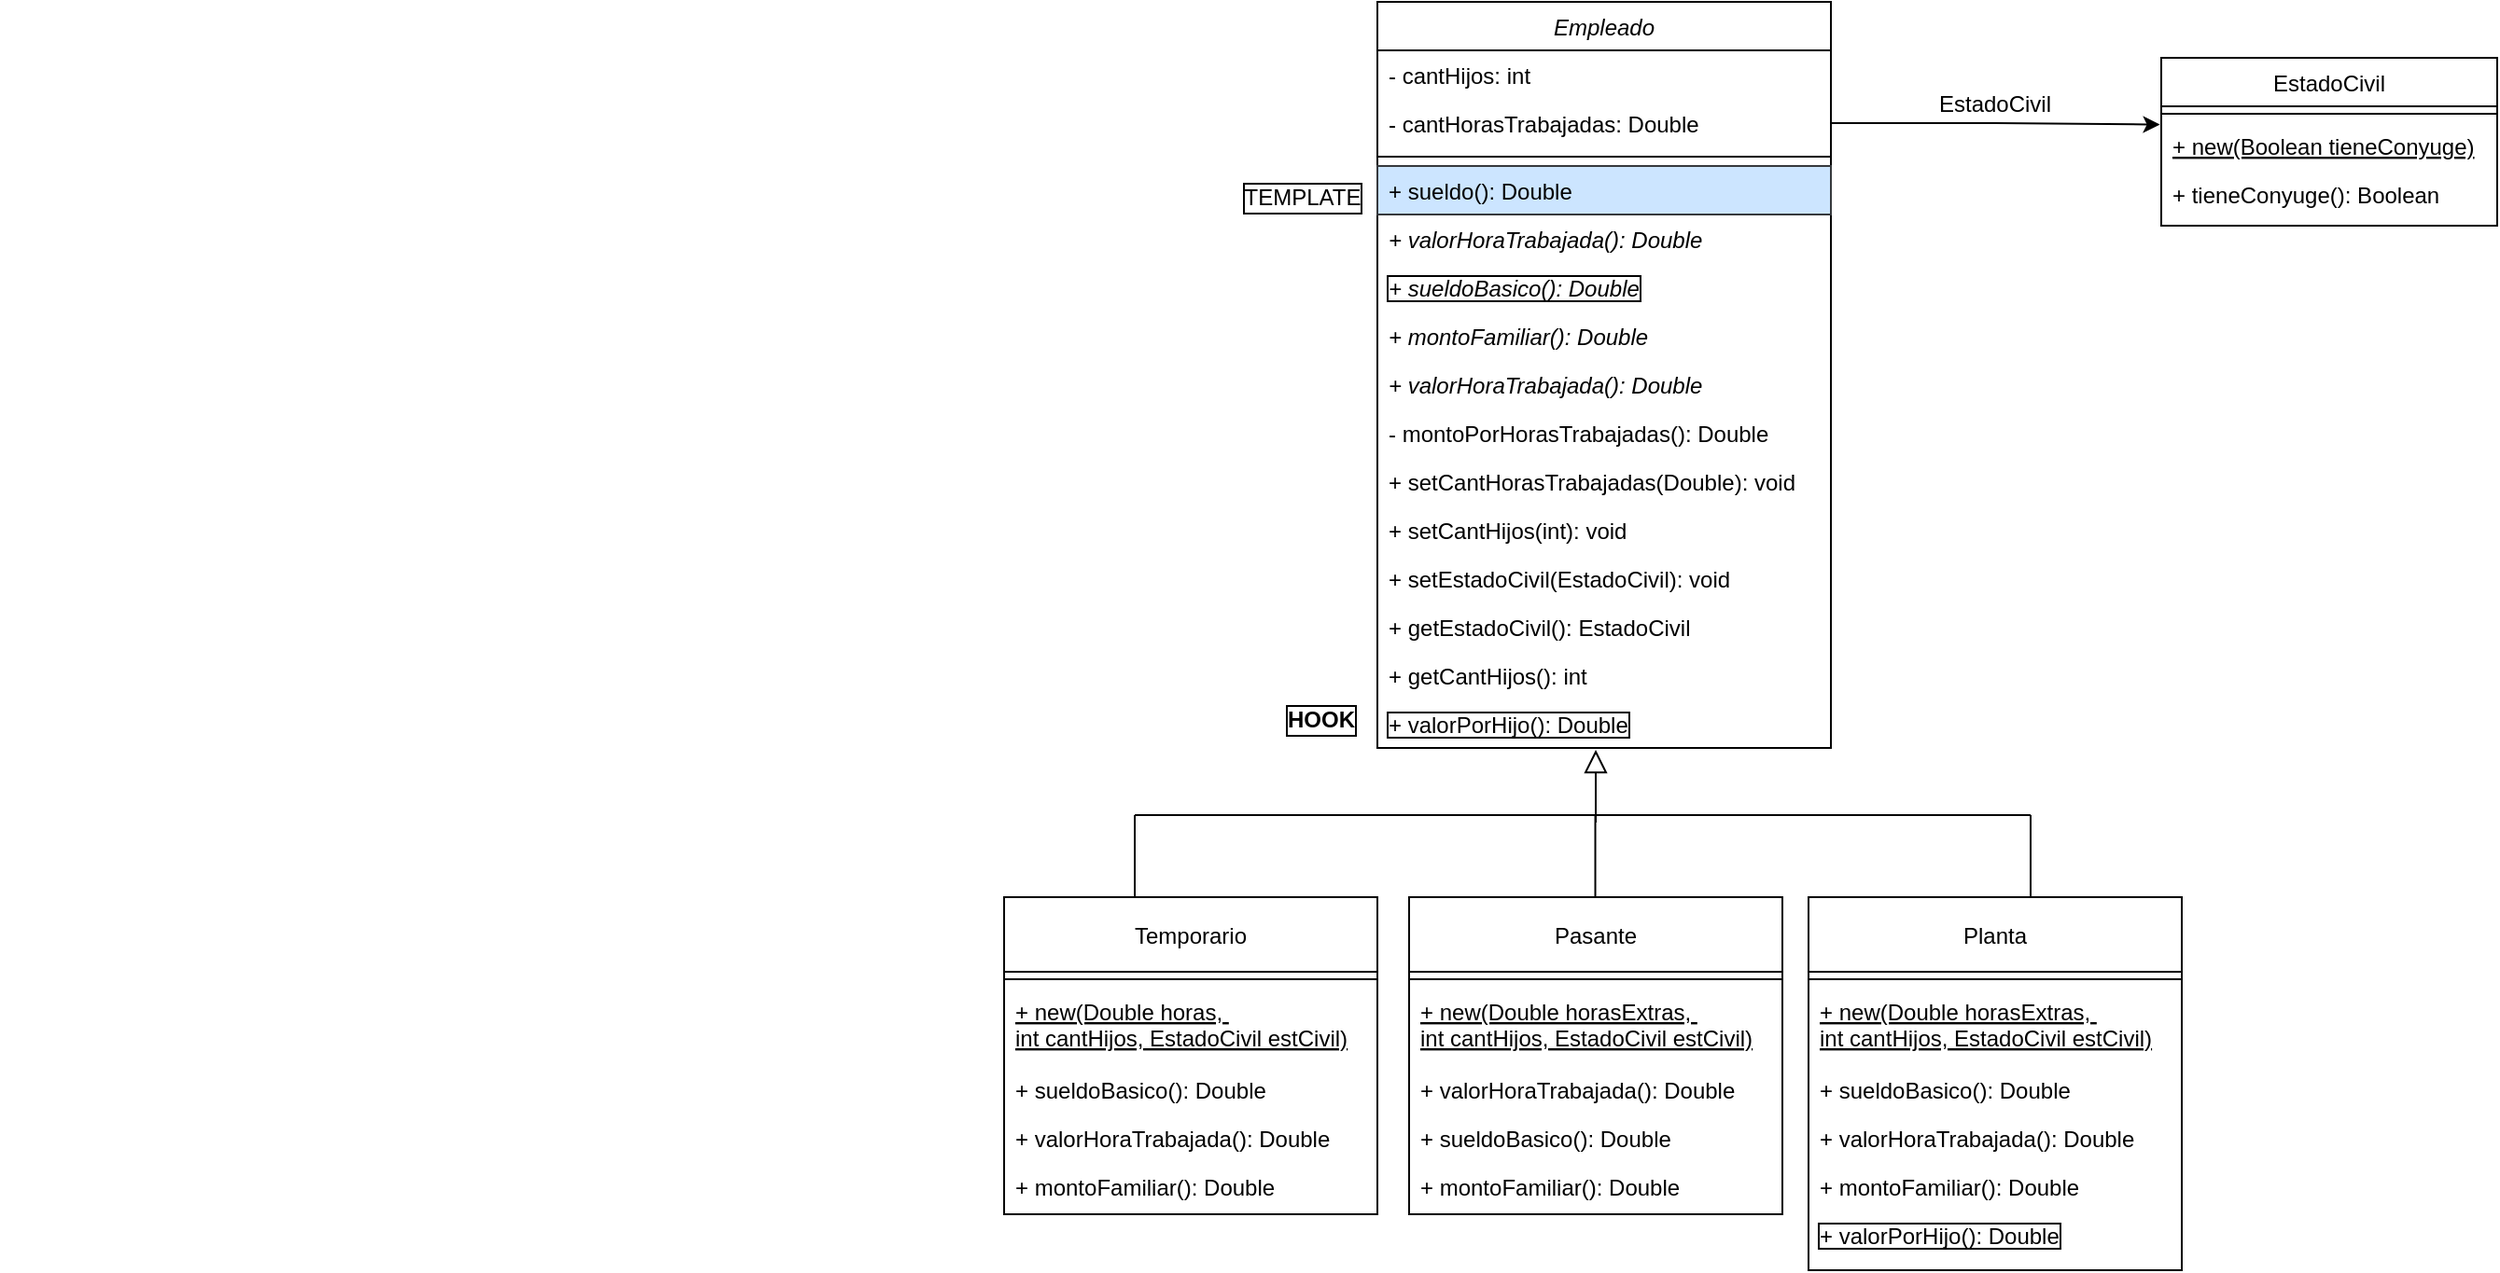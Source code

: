 <mxfile version="28.2.5">
  <diagram id="C5RBs43oDa-KdzZeNtuy" name="Page-1">
    <mxGraphModel dx="2298" dy="2453" grid="1" gridSize="10" guides="1" tooltips="1" connect="1" arrows="1" fold="1" page="1" pageScale="1" pageWidth="827" pageHeight="1169" math="0" shadow="0">
      <root>
        <mxCell id="WIyWlLk6GJQsqaUBKTNV-0" />
        <mxCell id="WIyWlLk6GJQsqaUBKTNV-1" parent="WIyWlLk6GJQsqaUBKTNV-0" />
        <mxCell id="UZqX43Rpj6E_O7g7snm4-7" value="EstadoCivil" style="swimlane;fontStyle=0;align=center;verticalAlign=top;childLayout=stackLayout;horizontal=1;startSize=26;horizontalStack=0;resizeParent=1;resizeLast=0;collapsible=1;marginBottom=0;rounded=0;shadow=0;strokeWidth=1;" parent="WIyWlLk6GJQsqaUBKTNV-1" vertex="1">
          <mxGeometry x="1230" y="-660" width="180" height="90" as="geometry">
            <mxRectangle x="560" y="380" width="160" height="26" as="alternateBounds" />
          </mxGeometry>
        </mxCell>
        <mxCell id="UZqX43Rpj6E_O7g7snm4-11" value="" style="line;html=1;strokeWidth=1;align=left;verticalAlign=middle;spacingTop=-1;spacingLeft=3;spacingRight=3;rotatable=0;labelPosition=right;points=[];portConstraint=eastwest;" parent="UZqX43Rpj6E_O7g7snm4-7" vertex="1">
          <mxGeometry y="26" width="180" height="8" as="geometry" />
        </mxCell>
        <mxCell id="UZqX43Rpj6E_O7g7snm4-12" value="+ new(Boolean tieneConyuge)" style="text;align=left;verticalAlign=top;spacingLeft=4;spacingRight=4;overflow=hidden;rotatable=0;points=[[0,0.5],[1,0.5]];portConstraint=eastwest;fontStyle=4" parent="UZqX43Rpj6E_O7g7snm4-7" vertex="1">
          <mxGeometry y="34" width="180" height="26" as="geometry" />
        </mxCell>
        <mxCell id="03YbIPLs-VKFAo-6Qb1y-49" value="+ tieneConyuge(): Boolean" style="text;align=left;verticalAlign=top;spacingLeft=4;spacingRight=4;overflow=hidden;rotatable=0;points=[[0,0.5],[1,0.5]];portConstraint=eastwest;" vertex="1" parent="UZqX43Rpj6E_O7g7snm4-7">
          <mxGeometry y="60" width="180" height="26" as="geometry" />
        </mxCell>
        <mxCell id="U2_cQN8DCtw2l2Un_i4g-39" style="edgeStyle=orthogonalEdgeStyle;rounded=0;orthogonalLoop=1;jettySize=auto;html=1;exitX=0.5;exitY=1;exitDx=0;exitDy=0;" parent="WIyWlLk6GJQsqaUBKTNV-1" edge="1">
          <mxGeometry relative="1" as="geometry">
            <mxPoint x="80" y="-190" as="sourcePoint" />
            <mxPoint x="80" y="-190" as="targetPoint" />
          </mxGeometry>
        </mxCell>
        <mxCell id="U2_cQN8DCtw2l2Un_i4g-49" value="" style="endArrow=none;html=1;rounded=0;" parent="WIyWlLk6GJQsqaUBKTNV-1" edge="1">
          <mxGeometry width="50" height="50" relative="1" as="geometry">
            <mxPoint x="680" y="-254" as="sourcePoint" />
            <mxPoint x="1160" y="-254" as="targetPoint" />
          </mxGeometry>
        </mxCell>
        <mxCell id="x0IX8e2E6TT8ZVlUjf_a-4" value="Empleado" style="swimlane;fontStyle=2;align=center;verticalAlign=top;childLayout=stackLayout;horizontal=1;startSize=26;horizontalStack=0;resizeParent=1;resizeLast=0;collapsible=1;marginBottom=0;rounded=0;shadow=0;strokeWidth=1;labelBorderColor=none;" parent="WIyWlLk6GJQsqaUBKTNV-1" vertex="1">
          <mxGeometry x="810" y="-690" width="243" height="400" as="geometry">
            <mxRectangle x="560" y="380" width="160" height="26" as="alternateBounds" />
          </mxGeometry>
        </mxCell>
        <mxCell id="03YbIPLs-VKFAo-6Qb1y-4" value="- cantHijos: int" style="text;align=left;verticalAlign=top;spacingLeft=4;spacingRight=4;overflow=hidden;rotatable=0;points=[[0,0.5],[1,0.5]];portConstraint=eastwest;fontStyle=0" vertex="1" parent="x0IX8e2E6TT8ZVlUjf_a-4">
          <mxGeometry y="26" width="243" height="26" as="geometry" />
        </mxCell>
        <mxCell id="03YbIPLs-VKFAo-6Qb1y-7" value="- cantHorasTrabajadas: Double" style="text;align=left;verticalAlign=top;spacingLeft=4;spacingRight=4;overflow=hidden;rotatable=0;points=[[0,0.5],[1,0.5]];portConstraint=eastwest;fontStyle=0" vertex="1" parent="x0IX8e2E6TT8ZVlUjf_a-4">
          <mxGeometry y="52" width="243" height="26" as="geometry" />
        </mxCell>
        <mxCell id="x0IX8e2E6TT8ZVlUjf_a-5" value="" style="line;html=1;strokeWidth=1;align=left;verticalAlign=middle;spacingTop=-1;spacingLeft=3;spacingRight=3;rotatable=0;labelPosition=right;points=[];portConstraint=eastwest;" parent="x0IX8e2E6TT8ZVlUjf_a-4" vertex="1">
          <mxGeometry y="78" width="243" height="10" as="geometry" />
        </mxCell>
        <mxCell id="x0IX8e2E6TT8ZVlUjf_a-6" value="+ sueldo(): Double" style="text;align=left;verticalAlign=top;spacingLeft=4;spacingRight=4;overflow=hidden;rotatable=0;points=[[0,0.5],[1,0.5]];portConstraint=eastwest;fontStyle=0;labelBackgroundColor=none;textShadow=0;fillColor=#cce5ff;strokeColor=#36393d;" parent="x0IX8e2E6TT8ZVlUjf_a-4" vertex="1">
          <mxGeometry y="88" width="243" height="26" as="geometry" />
        </mxCell>
        <mxCell id="03YbIPLs-VKFAo-6Qb1y-62" value="+ valorHoraTrabajada(): Double" style="text;align=left;verticalAlign=top;spacingLeft=4;spacingRight=4;overflow=hidden;rotatable=0;points=[[0,0.5],[1,0.5]];portConstraint=eastwest;fontStyle=2" vertex="1" parent="x0IX8e2E6TT8ZVlUjf_a-4">
          <mxGeometry y="114" width="243" height="26" as="geometry" />
        </mxCell>
        <mxCell id="x0IX8e2E6TT8ZVlUjf_a-7" value="+ sueldoBasico(): Double" style="text;align=left;verticalAlign=top;spacingLeft=4;spacingRight=4;overflow=hidden;rotatable=0;points=[[0,0.5],[1,0.5]];portConstraint=eastwest;fontStyle=2;labelBackgroundColor=none;labelBorderColor=default;" parent="x0IX8e2E6TT8ZVlUjf_a-4" vertex="1">
          <mxGeometry y="140" width="243" height="26" as="geometry" />
        </mxCell>
        <mxCell id="03YbIPLs-VKFAo-6Qb1y-51" value="+ montoFamiliar(): Double" style="text;align=left;verticalAlign=top;spacingLeft=4;spacingRight=4;overflow=hidden;rotatable=0;points=[[0,0.5],[1,0.5]];portConstraint=eastwest;fontStyle=2" vertex="1" parent="x0IX8e2E6TT8ZVlUjf_a-4">
          <mxGeometry y="166" width="243" height="26" as="geometry" />
        </mxCell>
        <mxCell id="03YbIPLs-VKFAo-6Qb1y-99" value="+ valorHoraTrabajada(): Double" style="text;align=left;verticalAlign=top;spacingLeft=4;spacingRight=4;overflow=hidden;rotatable=0;points=[[0,0.5],[1,0.5]];portConstraint=eastwest;fontStyle=2" vertex="1" parent="x0IX8e2E6TT8ZVlUjf_a-4">
          <mxGeometry y="192" width="243" height="26" as="geometry" />
        </mxCell>
        <mxCell id="03YbIPLs-VKFAo-6Qb1y-61" value="- montoPorHorasTrabajadas(): Double" style="text;align=left;verticalAlign=top;spacingLeft=4;spacingRight=4;overflow=hidden;rotatable=0;points=[[0,0.5],[1,0.5]];portConstraint=eastwest;fontStyle=0" vertex="1" parent="x0IX8e2E6TT8ZVlUjf_a-4">
          <mxGeometry y="218" width="243" height="26" as="geometry" />
        </mxCell>
        <mxCell id="03YbIPLs-VKFAo-6Qb1y-10" value="+ setCantHorasTrabajadas(Double): void" style="text;align=left;verticalAlign=top;spacingLeft=4;spacingRight=4;overflow=hidden;rotatable=0;points=[[0,0.5],[1,0.5]];portConstraint=eastwest;fontStyle=0" vertex="1" parent="x0IX8e2E6TT8ZVlUjf_a-4">
          <mxGeometry y="244" width="243" height="26" as="geometry" />
        </mxCell>
        <mxCell id="03YbIPLs-VKFAo-6Qb1y-9" value="+ setCantHijos(int): void" style="text;align=left;verticalAlign=top;spacingLeft=4;spacingRight=4;overflow=hidden;rotatable=0;points=[[0,0.5],[1,0.5]];portConstraint=eastwest;fontStyle=0" vertex="1" parent="x0IX8e2E6TT8ZVlUjf_a-4">
          <mxGeometry y="270" width="243" height="26" as="geometry" />
        </mxCell>
        <mxCell id="03YbIPLs-VKFAo-6Qb1y-77" value="+ setEstadoCivil(EstadoCivil): void" style="text;align=left;verticalAlign=top;spacingLeft=4;spacingRight=4;overflow=hidden;rotatable=0;points=[[0,0.5],[1,0.5]];portConstraint=eastwest;fontStyle=0" vertex="1" parent="x0IX8e2E6TT8ZVlUjf_a-4">
          <mxGeometry y="296" width="243" height="26" as="geometry" />
        </mxCell>
        <mxCell id="03YbIPLs-VKFAo-6Qb1y-46" value="+ getEstadoCivil(): EstadoCivil" style="text;align=left;verticalAlign=top;spacingLeft=4;spacingRight=4;overflow=hidden;rotatable=0;points=[[0,0.5],[1,0.5]];portConstraint=eastwest;fontStyle=0" vertex="1" parent="x0IX8e2E6TT8ZVlUjf_a-4">
          <mxGeometry y="322" width="243" height="26" as="geometry" />
        </mxCell>
        <mxCell id="03YbIPLs-VKFAo-6Qb1y-78" value="+ getCantHijos(): int" style="text;align=left;verticalAlign=top;spacingLeft=4;spacingRight=4;overflow=hidden;rotatable=0;points=[[0,0.5],[1,0.5]];portConstraint=eastwest;fontStyle=0" vertex="1" parent="x0IX8e2E6TT8ZVlUjf_a-4">
          <mxGeometry y="348" width="243" height="26" as="geometry" />
        </mxCell>
        <mxCell id="03YbIPLs-VKFAo-6Qb1y-103" value="+ valorPorHijo(): Double" style="text;align=left;verticalAlign=top;spacingLeft=4;spacingRight=4;overflow=hidden;rotatable=0;points=[[0,0.5],[1,0.5]];portConstraint=eastwest;fontStyle=0;labelBorderColor=light-dark(#000000,#990000);" vertex="1" parent="x0IX8e2E6TT8ZVlUjf_a-4">
          <mxGeometry y="374" width="243" height="26" as="geometry" />
        </mxCell>
        <mxCell id="x0IX8e2E6TT8ZVlUjf_a-9" value="Temporario" style="swimlane;fontStyle=0;align=center;verticalAlign=middle;childLayout=stackLayout;horizontal=1;startSize=40;horizontalStack=0;resizeParent=1;resizeLast=0;collapsible=1;marginBottom=0;rounded=0;shadow=0;strokeWidth=1;" parent="WIyWlLk6GJQsqaUBKTNV-1" vertex="1">
          <mxGeometry x="610" y="-210" width="200" height="170" as="geometry">
            <mxRectangle x="560" y="380" width="160" height="26" as="alternateBounds" />
          </mxGeometry>
        </mxCell>
        <mxCell id="x0IX8e2E6TT8ZVlUjf_a-10" value="" style="line;html=1;strokeWidth=1;align=left;verticalAlign=middle;spacingTop=-1;spacingLeft=3;spacingRight=3;rotatable=0;labelPosition=right;points=[];portConstraint=eastwest;" parent="x0IX8e2E6TT8ZVlUjf_a-9" vertex="1">
          <mxGeometry y="40" width="200" height="8" as="geometry" />
        </mxCell>
        <mxCell id="x0IX8e2E6TT8ZVlUjf_a-28" value="+ new(Double horas, &#xa;int cantHijos, EstadoCivil estCivil)" style="text;align=left;verticalAlign=top;spacingLeft=4;spacingRight=4;overflow=hidden;rotatable=0;points=[[0,0.5],[1,0.5]];portConstraint=eastwest;fontStyle=4" parent="x0IX8e2E6TT8ZVlUjf_a-9" vertex="1">
          <mxGeometry y="48" width="200" height="42" as="geometry" />
        </mxCell>
        <mxCell id="03YbIPLs-VKFAo-6Qb1y-67" value="+ sueldoBasico(): Double" style="text;align=left;verticalAlign=top;spacingLeft=4;spacingRight=4;overflow=hidden;rotatable=0;points=[[0,0.5],[1,0.5]];portConstraint=eastwest;fontStyle=0" vertex="1" parent="x0IX8e2E6TT8ZVlUjf_a-9">
          <mxGeometry y="90" width="200" height="26" as="geometry" />
        </mxCell>
        <mxCell id="03YbIPLs-VKFAo-6Qb1y-64" value="+ valorHoraTrabajada(): Double" style="text;align=left;verticalAlign=top;spacingLeft=4;spacingRight=4;overflow=hidden;rotatable=0;points=[[0,0.5],[1,0.5]];portConstraint=eastwest;fontStyle=0" vertex="1" parent="x0IX8e2E6TT8ZVlUjf_a-9">
          <mxGeometry y="116" width="200" height="26" as="geometry" />
        </mxCell>
        <mxCell id="03YbIPLs-VKFAo-6Qb1y-101" value="+ montoFamiliar(): Double" style="text;align=left;verticalAlign=top;spacingLeft=4;spacingRight=4;overflow=hidden;rotatable=0;points=[[0,0.5],[1,0.5]];portConstraint=eastwest;fontStyle=0" vertex="1" parent="x0IX8e2E6TT8ZVlUjf_a-9">
          <mxGeometry y="142" width="200" height="26" as="geometry" />
        </mxCell>
        <mxCell id="x0IX8e2E6TT8ZVlUjf_a-27" value="" style="endArrow=block;html=1;rounded=0;endFill=0;endSize=10;startSize=4;" parent="WIyWlLk6GJQsqaUBKTNV-1" edge="1">
          <mxGeometry width="50" height="50" relative="1" as="geometry">
            <mxPoint x="927" y="-250" as="sourcePoint" />
            <mxPoint x="927.01" y="-289" as="targetPoint" />
            <Array as="points" />
          </mxGeometry>
        </mxCell>
        <mxCell id="03YbIPLs-VKFAo-6Qb1y-28" value="Pasante" style="swimlane;fontStyle=0;align=center;verticalAlign=middle;childLayout=stackLayout;horizontal=1;startSize=40;horizontalStack=0;resizeParent=1;resizeLast=0;collapsible=1;marginBottom=0;rounded=0;shadow=0;strokeWidth=1;" vertex="1" parent="WIyWlLk6GJQsqaUBKTNV-1">
          <mxGeometry x="827" y="-210" width="200" height="170" as="geometry">
            <mxRectangle x="560" y="380" width="160" height="26" as="alternateBounds" />
          </mxGeometry>
        </mxCell>
        <mxCell id="03YbIPLs-VKFAo-6Qb1y-29" value="" style="line;html=1;strokeWidth=1;align=left;verticalAlign=middle;spacingTop=-1;spacingLeft=3;spacingRight=3;rotatable=0;labelPosition=right;points=[];portConstraint=eastwest;" vertex="1" parent="03YbIPLs-VKFAo-6Qb1y-28">
          <mxGeometry y="40" width="200" height="8" as="geometry" />
        </mxCell>
        <mxCell id="03YbIPLs-VKFAo-6Qb1y-44" value="+ new(Double horasExtras, &#xa;int cantHijos, EstadoCivil estCivil)" style="text;align=left;verticalAlign=top;spacingLeft=4;spacingRight=4;overflow=hidden;rotatable=0;points=[[0,0.5],[1,0.5]];portConstraint=eastwest;fontStyle=4" vertex="1" parent="03YbIPLs-VKFAo-6Qb1y-28">
          <mxGeometry y="48" width="200" height="42" as="geometry" />
        </mxCell>
        <mxCell id="03YbIPLs-VKFAo-6Qb1y-80" value="+ valorHoraTrabajada(): Double" style="text;align=left;verticalAlign=top;spacingLeft=4;spacingRight=4;overflow=hidden;rotatable=0;points=[[0,0.5],[1,0.5]];portConstraint=eastwest;fontStyle=0" vertex="1" parent="03YbIPLs-VKFAo-6Qb1y-28">
          <mxGeometry y="90" width="200" height="26" as="geometry" />
        </mxCell>
        <mxCell id="03YbIPLs-VKFAo-6Qb1y-82" value="+ sueldoBasico(): Double" style="text;align=left;verticalAlign=top;spacingLeft=4;spacingRight=4;overflow=hidden;rotatable=0;points=[[0,0.5],[1,0.5]];portConstraint=eastwest;fontStyle=0" vertex="1" parent="03YbIPLs-VKFAo-6Qb1y-28">
          <mxGeometry y="116" width="200" height="26" as="geometry" />
        </mxCell>
        <mxCell id="03YbIPLs-VKFAo-6Qb1y-108" value="+ montoFamiliar(): Double" style="text;align=left;verticalAlign=top;spacingLeft=4;spacingRight=4;overflow=hidden;rotatable=0;points=[[0,0.5],[1,0.5]];portConstraint=eastwest;fontStyle=0" vertex="1" parent="03YbIPLs-VKFAo-6Qb1y-28">
          <mxGeometry y="142" width="200" height="26" as="geometry" />
        </mxCell>
        <mxCell id="03YbIPLs-VKFAo-6Qb1y-34" value="Planta" style="swimlane;fontStyle=0;align=center;verticalAlign=middle;childLayout=stackLayout;horizontal=1;startSize=40;horizontalStack=0;resizeParent=1;resizeLast=0;collapsible=1;marginBottom=0;rounded=0;shadow=0;strokeWidth=1;" vertex="1" parent="WIyWlLk6GJQsqaUBKTNV-1">
          <mxGeometry x="1041" y="-210" width="200" height="200" as="geometry">
            <mxRectangle x="560" y="380" width="160" height="26" as="alternateBounds" />
          </mxGeometry>
        </mxCell>
        <mxCell id="03YbIPLs-VKFAo-6Qb1y-35" value="" style="line;html=1;strokeWidth=1;align=left;verticalAlign=middle;spacingTop=-1;spacingLeft=3;spacingRight=3;rotatable=0;labelPosition=right;points=[];portConstraint=eastwest;" vertex="1" parent="03YbIPLs-VKFAo-6Qb1y-34">
          <mxGeometry y="40" width="200" height="8" as="geometry" />
        </mxCell>
        <mxCell id="03YbIPLs-VKFAo-6Qb1y-45" value="+ new(Double horasExtras, &#xa;int cantHijos, EstadoCivil estCivil)" style="text;align=left;verticalAlign=top;spacingLeft=4;spacingRight=4;overflow=hidden;rotatable=0;points=[[0,0.5],[1,0.5]];portConstraint=eastwest;fontStyle=4" vertex="1" parent="03YbIPLs-VKFAo-6Qb1y-34">
          <mxGeometry y="48" width="200" height="42" as="geometry" />
        </mxCell>
        <mxCell id="03YbIPLs-VKFAo-6Qb1y-85" value="+ sueldoBasico(): Double" style="text;align=left;verticalAlign=top;spacingLeft=4;spacingRight=4;overflow=hidden;rotatable=0;points=[[0,0.5],[1,0.5]];portConstraint=eastwest;fontStyle=0" vertex="1" parent="03YbIPLs-VKFAo-6Qb1y-34">
          <mxGeometry y="90" width="200" height="26" as="geometry" />
        </mxCell>
        <mxCell id="03YbIPLs-VKFAo-6Qb1y-83" value="+ valorHoraTrabajada(): Double" style="text;align=left;verticalAlign=top;spacingLeft=4;spacingRight=4;overflow=hidden;rotatable=0;points=[[0,0.5],[1,0.5]];portConstraint=eastwest;fontStyle=0" vertex="1" parent="03YbIPLs-VKFAo-6Qb1y-34">
          <mxGeometry y="116" width="200" height="26" as="geometry" />
        </mxCell>
        <mxCell id="03YbIPLs-VKFAo-6Qb1y-102" value="+ montoFamiliar(): Double" style="text;align=left;verticalAlign=top;spacingLeft=4;spacingRight=4;overflow=hidden;rotatable=0;points=[[0,0.5],[1,0.5]];portConstraint=eastwest;fontStyle=0" vertex="1" parent="03YbIPLs-VKFAo-6Qb1y-34">
          <mxGeometry y="142" width="200" height="26" as="geometry" />
        </mxCell>
        <mxCell id="03YbIPLs-VKFAo-6Qb1y-107" value="+ valorPorHijo(): Double" style="text;align=left;verticalAlign=top;spacingLeft=4;spacingRight=4;overflow=hidden;rotatable=0;points=[[0,0.5],[1,0.5]];portConstraint=eastwest;fontStyle=0;labelBorderColor=light-dark(#000000,#990000);" vertex="1" parent="03YbIPLs-VKFAo-6Qb1y-34">
          <mxGeometry y="168" width="200" height="26" as="geometry" />
        </mxCell>
        <mxCell id="03YbIPLs-VKFAo-6Qb1y-41" value="" style="endArrow=none;html=1;rounded=0;exitX=0.35;exitY=0;exitDx=0;exitDy=0;exitPerimeter=0;" edge="1" parent="WIyWlLk6GJQsqaUBKTNV-1" source="x0IX8e2E6TT8ZVlUjf_a-9">
          <mxGeometry width="50" height="50" relative="1" as="geometry">
            <mxPoint x="681" y="-225" as="sourcePoint" />
            <mxPoint x="680" y="-254" as="targetPoint" />
          </mxGeometry>
        </mxCell>
        <mxCell id="03YbIPLs-VKFAo-6Qb1y-42" value="" style="endArrow=none;html=1;rounded=0;exitX=0.35;exitY=0;exitDx=0;exitDy=0;exitPerimeter=0;" edge="1" parent="WIyWlLk6GJQsqaUBKTNV-1">
          <mxGeometry width="50" height="50" relative="1" as="geometry">
            <mxPoint x="926.76" y="-210" as="sourcePoint" />
            <mxPoint x="926.76" y="-254" as="targetPoint" />
          </mxGeometry>
        </mxCell>
        <mxCell id="03YbIPLs-VKFAo-6Qb1y-43" value="" style="endArrow=none;html=1;rounded=0;exitX=0.35;exitY=0;exitDx=0;exitDy=0;exitPerimeter=0;" edge="1" parent="WIyWlLk6GJQsqaUBKTNV-1">
          <mxGeometry width="50" height="50" relative="1" as="geometry">
            <mxPoint x="1160" y="-210" as="sourcePoint" />
            <mxPoint x="1160" y="-254" as="targetPoint" />
          </mxGeometry>
        </mxCell>
        <mxCell id="03YbIPLs-VKFAo-6Qb1y-58" style="edgeStyle=orthogonalEdgeStyle;rounded=0;orthogonalLoop=1;jettySize=auto;html=1;entryX=-0.004;entryY=0.069;entryDx=0;entryDy=0;entryPerimeter=0;" edge="1" parent="WIyWlLk6GJQsqaUBKTNV-1" source="03YbIPLs-VKFAo-6Qb1y-7" target="UZqX43Rpj6E_O7g7snm4-12">
          <mxGeometry relative="1" as="geometry" />
        </mxCell>
        <mxCell id="03YbIPLs-VKFAo-6Qb1y-59" value="EstadoCivil" style="text;html=1;align=center;verticalAlign=middle;whiteSpace=wrap;rounded=0;" vertex="1" parent="WIyWlLk6GJQsqaUBKTNV-1">
          <mxGeometry x="1111" y="-650" width="60" height="30" as="geometry" />
        </mxCell>
        <mxCell id="03YbIPLs-VKFAo-6Qb1y-93" value="&lt;font style=&quot;color: light-dark(rgb(0, 0, 0), rgb(102, 102, 255));&quot;&gt;TEMPLATE&lt;/font&gt;" style="text;html=1;align=center;verticalAlign=middle;whiteSpace=wrap;rounded=0;fontColor=light-dark(#000000,#FF3333);labelBorderColor=light-dark(#000000,#6666FF);" vertex="1" parent="WIyWlLk6GJQsqaUBKTNV-1">
          <mxGeometry x="740" y="-600" width="60" height="30" as="geometry" />
        </mxCell>
        <mxCell id="03YbIPLs-VKFAo-6Qb1y-109" value="&lt;b&gt;HOOK&lt;/b&gt;" style="text;html=1;align=center;verticalAlign=middle;whiteSpace=wrap;rounded=0;fontColor=light-dark(#000000,#990000);labelBorderColor=light-dark(#000000,#660000);" vertex="1" parent="WIyWlLk6GJQsqaUBKTNV-1">
          <mxGeometry x="750" y="-320" width="60" height="30" as="geometry" />
        </mxCell>
      </root>
    </mxGraphModel>
  </diagram>
</mxfile>
